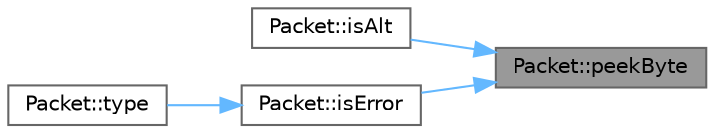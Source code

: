 digraph "Packet::peekByte"
{
 // INTERACTIVE_SVG=YES
 // LATEX_PDF_SIZE
  bgcolor="transparent";
  edge [fontname=Helvetica,fontsize=10,labelfontname=Helvetica,labelfontsize=10];
  node [fontname=Helvetica,fontsize=10,shape=box,height=0.2,width=0.4];
  rankdir="RL";
  Node1 [id="Node000001",label="Packet::peekByte",height=0.2,width=0.4,color="gray40", fillcolor="grey60", style="filled", fontcolor="black",tooltip=" "];
  Node1 -> Node2 [id="edge1_Node000001_Node000002",dir="back",color="steelblue1",style="solid",tooltip=" "];
  Node2 [id="Node000002",label="Packet::isAlt",height=0.2,width=0.4,color="grey40", fillcolor="white", style="filled",URL="$d9/dd4/a00776_a95f2da5c7efa773851d2e47f8d8dcaf1.html#a95f2da5c7efa773851d2e47f8d8dcaf1",tooltip=" "];
  Node1 -> Node3 [id="edge2_Node000001_Node000003",dir="back",color="steelblue1",style="solid",tooltip=" "];
  Node3 [id="Node000003",label="Packet::isError",height=0.2,width=0.4,color="grey40", fillcolor="white", style="filled",URL="$d9/dd4/a00776_ae46d922f44db29ed6bf7639e68f16295.html#ae46d922f44db29ed6bf7639e68f16295",tooltip=" "];
  Node3 -> Node4 [id="edge3_Node000003_Node000004",dir="back",color="steelblue1",style="solid",tooltip=" "];
  Node4 [id="Node000004",label="Packet::type",height=0.2,width=0.4,color="grey40", fillcolor="white", style="filled",URL="$d9/dd4/a00776_a52daf0c3ea1f9a7b847638c83f3b68c7.html#a52daf0c3ea1f9a7b847638c83f3b68c7",tooltip=" "];
}
